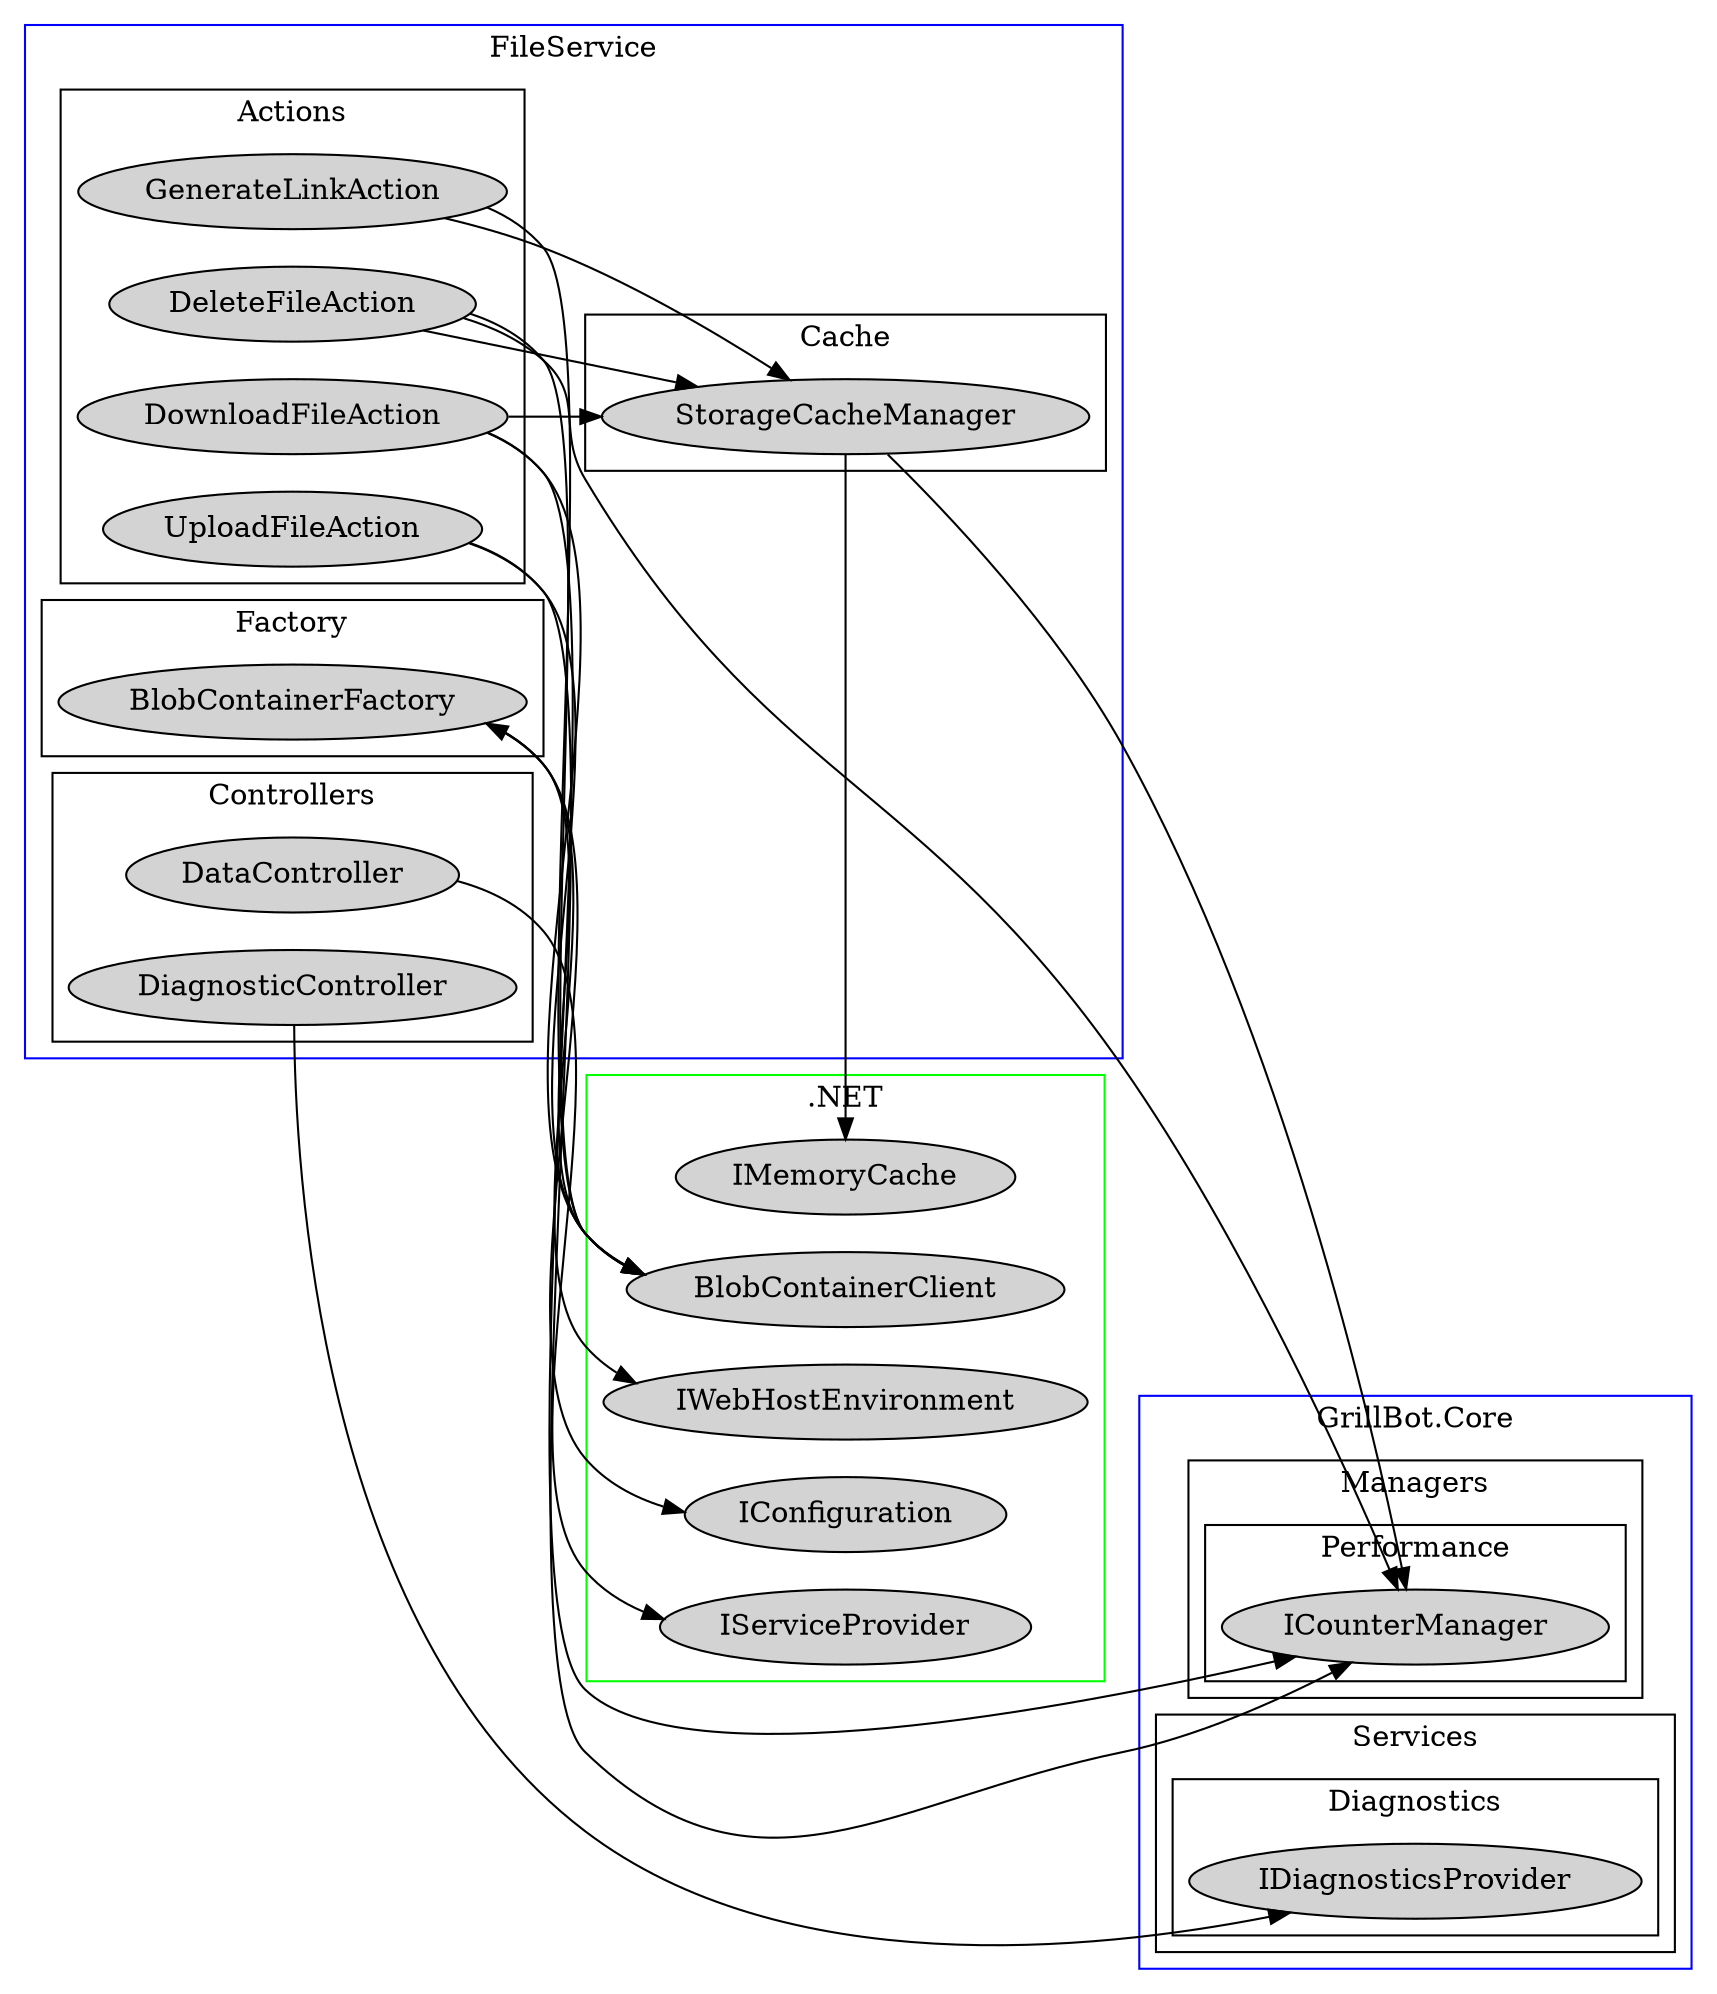 digraph FileService {
    rankdir=LR
	
	subgraph cluster_0 {
		node [style=filled];
		label = "FileService";
		color=blue
		
        subgraph cluster_3_1 {
            node [style=filled];
            label="Actions";
            color=black;
            
            DeleteFileAction
            DownloadFileAction
            GenerateLinkAction
            UploadFileAction
        }
        
        subgraph cluster_3_2 {
            node [style=filled];
            label="Cache";
            color=black;
            
            StorageCacheManager
        }
        
        subgraph cluster_3_3 {
            node [style=filled];
            label="Controllers";
            color=black;
            
            DataController
            DiagnosticController
        }
        
        subgraph cluster_3_4 {
            node [style=filled];
            label="Factory"
            color=black
            
            BlobContainerFactory
        }
	}
	
	subgraph cluster_4 {
	    node [style=filled];
	    label = "GrillBot.Core";
	    color=blue
	    
	    subgraph cluster_4_1 {
	        node [style=filled];
            label="Managers";
            color=black;
            
            subgraph cluster_4_1_2 {
	            node [style=filled];
                label="Performance";
                color=black;
                
                ICounterManager
	        }
	    }
	    
	    subgraph cluster_4_2 {
	        node [style=filled];
            label="Services";
            color=black;
	        
	        subgraph cluster_4_3 {
	            node [style=filled];
                label="Diagnostics";
                color=black;
	            
	            IDiagnosticsProvider
	        }
	    }
	}
	
	subgraph cluster_100 {
	    node[style=filled];
	    label = ".NET"
	    color=green
	    
	    IConfiguration
	    IServiceProvider
	    IMemoryCache
	    BlobContainerClient -> BlobContainerFactory
	    IWebHostEnvironment
	}
	
	DeleteFileAction -> { ICounterManager BlobContainerClient StorageCacheManager }
	DownloadFileAction -> { BlobContainerClient StorageCacheManager ICounterManager }
	GenerateLinkAction -> { StorageCacheManager BlobContainerClient }
	UploadFileAction -> { ICounterManager BlobContainerClient }
	DataController -> { IServiceProvider }
	DiagnosticController -> { IDiagnosticsProvider }
	StorageCacheManager -> { IMemoryCache ICounterManager }
	BlobContainerFactory -> { IConfiguration IWebHostEnvironment }
}
